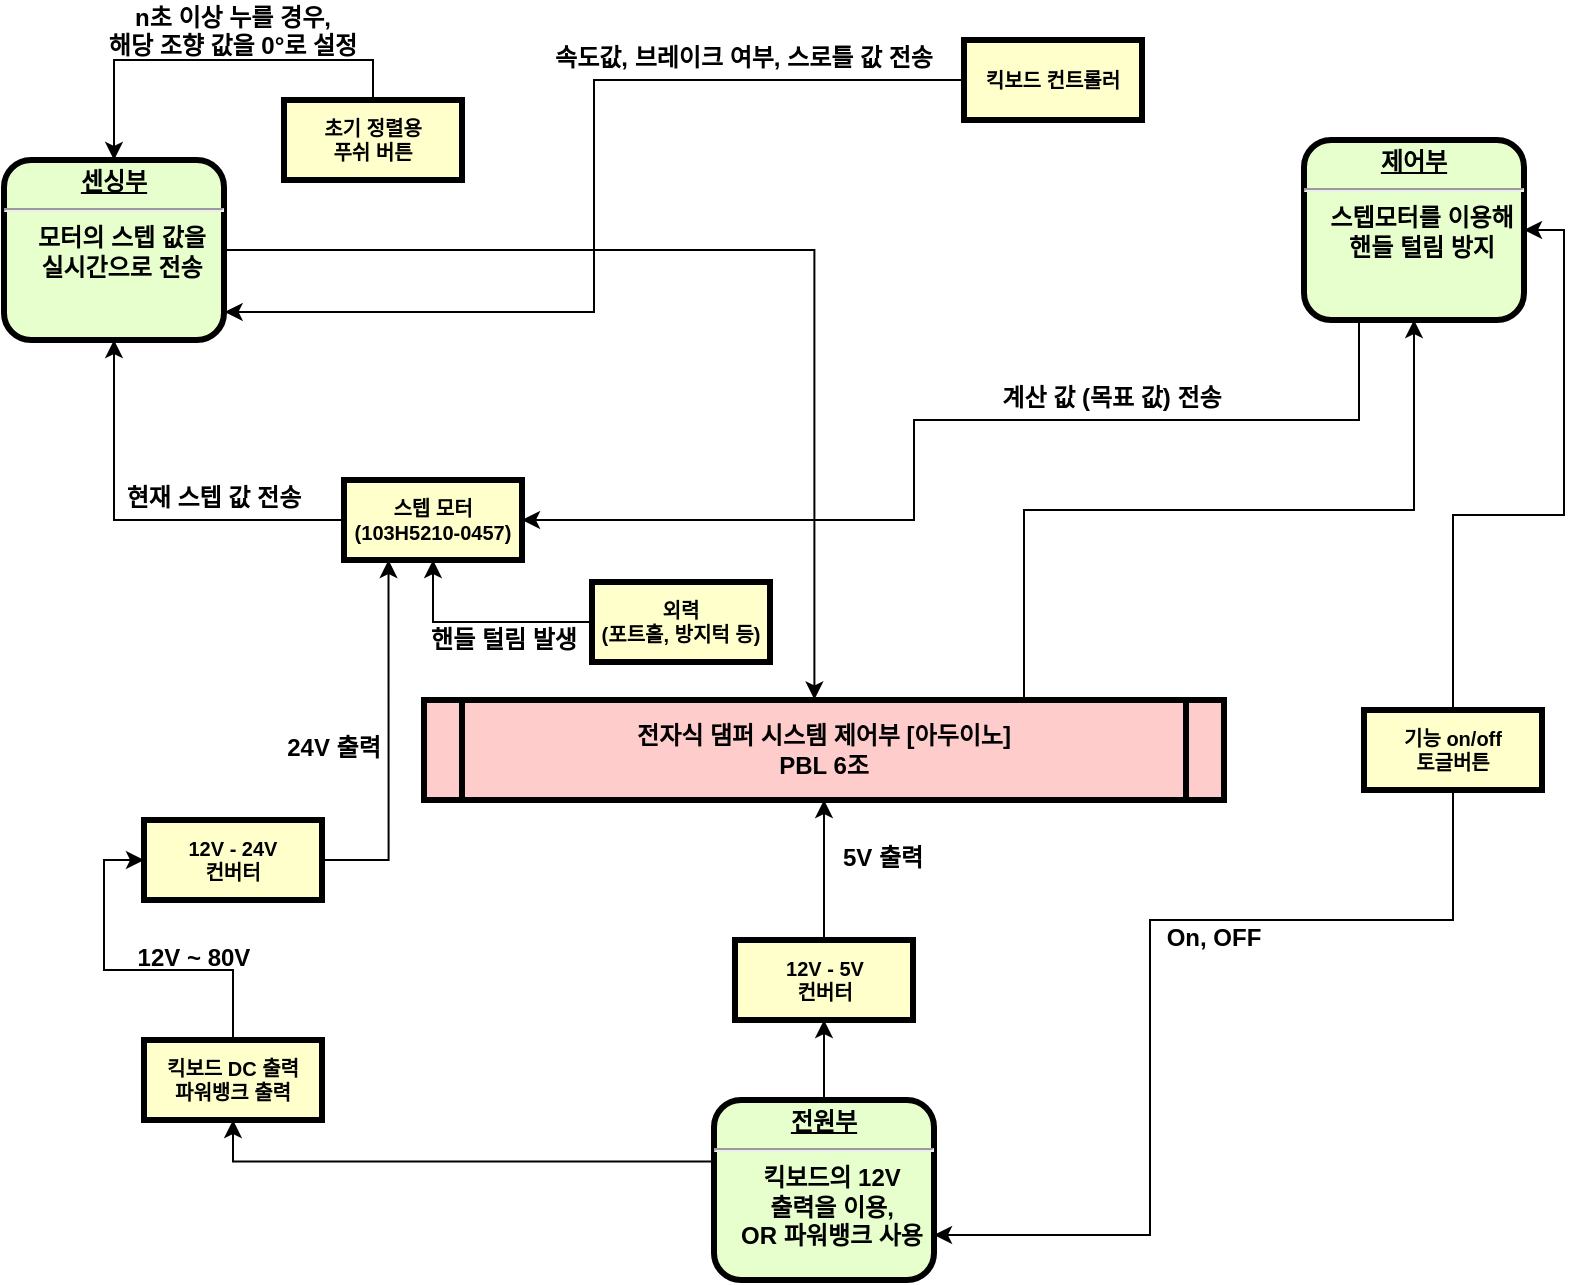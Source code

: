<mxfile version="15.5.2" type="github">
  <diagram name="Page-1" id="c7558073-3199-34d8-9f00-42111426c3f3">
    <mxGraphModel dx="2000" dy="802" grid="1" gridSize="10" guides="1" tooltips="1" connect="1" arrows="1" fold="1" page="1" pageScale="1" pageWidth="826" pageHeight="1169" background="none" math="0" shadow="0">
      <root>
        <mxCell id="0" />
        <mxCell id="1" parent="0" />
        <mxCell id="0BRsgU6Nk2iyZQjAAnr7-128" style="edgeStyle=orthogonalEdgeStyle;rounded=0;orthogonalLoop=1;jettySize=auto;html=1;exitX=0.75;exitY=0;exitDx=0;exitDy=0;entryX=0.5;entryY=1;entryDx=0;entryDy=0;fontSize=9;" parent="1" source="5" target="8" edge="1">
          <mxGeometry relative="1" as="geometry" />
        </mxCell>
        <mxCell id="5" value="전자식 댐퍼 시스템 제어부 [아두이노]&#xa;PBL 6조" style="shape=process;whiteSpace=wrap;align=center;verticalAlign=middle;size=0.048;fontStyle=1;strokeWidth=3;fillColor=#FFCCCC" parent="1" vertex="1">
          <mxGeometry x="240.0" y="370" width="400" height="50" as="geometry" />
        </mxCell>
        <mxCell id="0BRsgU6Nk2iyZQjAAnr7-108" style="edgeStyle=orthogonalEdgeStyle;rounded=0;orthogonalLoop=1;jettySize=auto;html=1;entryX=0.488;entryY=-0.005;entryDx=0;entryDy=0;entryPerimeter=0;fontSize=9;" parent="1" source="6" target="5" edge="1">
          <mxGeometry relative="1" as="geometry" />
        </mxCell>
        <mxCell id="6" value="&lt;p style=&quot;margin: 4px 0px 0px ; text-decoration: underline ; text-align: center&quot;&gt;&lt;strong&gt;센싱부&lt;br&gt;&lt;/strong&gt;&lt;/p&gt;&lt;hr&gt;&lt;p style=&quot;margin: 0px 0px 0px 8px&quot;&gt;모터의 스텝 값을&lt;/p&gt;&lt;p style=&quot;margin: 0px 0px 0px 8px&quot;&gt;실시간으로 전송&lt;/p&gt;" style="verticalAlign=middle;align=center;overflow=fill;fontSize=12;fontFamily=Helvetica;html=1;rounded=1;fontStyle=1;strokeWidth=3;fillColor=#E6FFCC" parent="1" vertex="1">
          <mxGeometry x="30" y="100" width="110" height="90" as="geometry" />
        </mxCell>
        <mxCell id="0BRsgU6Nk2iyZQjAAnr7-119" style="edgeStyle=orthogonalEdgeStyle;rounded=0;orthogonalLoop=1;jettySize=auto;html=1;entryX=1;entryY=0.5;entryDx=0;entryDy=0;fontSize=9;exitX=0.25;exitY=1;exitDx=0;exitDy=0;" parent="1" source="8" target="0BRsgU6Nk2iyZQjAAnr7-97" edge="1">
          <mxGeometry relative="1" as="geometry">
            <mxPoint x="630" y="180" as="sourcePoint" />
            <Array as="points">
              <mxPoint x="707" y="230" />
              <mxPoint x="485" y="230" />
              <mxPoint x="485" y="280" />
            </Array>
          </mxGeometry>
        </mxCell>
        <mxCell id="8" value="&lt;p style=&quot;margin: 0px ; margin-top: 4px ; text-align: center ; text-decoration: underline&quot;&gt;&lt;strong&gt;제어부&lt;/strong&gt;&lt;/p&gt;&lt;hr&gt;&lt;p style=&quot;margin: 0px ; margin-left: 8px&quot;&gt;스텝모터를 이용해&lt;/p&gt;&lt;p style=&quot;margin: 0px ; margin-left: 8px&quot;&gt;핸들 털림 방지&lt;/p&gt;" style="verticalAlign=middle;align=center;overflow=fill;fontSize=12;fontFamily=Helvetica;html=1;rounded=1;fontStyle=1;strokeWidth=3;fillColor=#E6FFCC" parent="1" vertex="1">
          <mxGeometry x="680" y="90" width="110" height="90" as="geometry" />
        </mxCell>
        <mxCell id="62" value="5V 출력" style="text;spacingTop=-5;align=center;fontStyle=1" parent="1" vertex="1">
          <mxGeometry x="454.5" y="440" width="30" height="20" as="geometry" />
        </mxCell>
        <mxCell id="0BRsgU6Nk2iyZQjAAnr7-117" style="edgeStyle=orthogonalEdgeStyle;rounded=0;orthogonalLoop=1;jettySize=auto;html=1;entryX=0.5;entryY=1;entryDx=0;entryDy=0;fontSize=9;" parent="1" source="0BRsgU6Nk2iyZQjAAnr7-97" target="6" edge="1">
          <mxGeometry relative="1" as="geometry" />
        </mxCell>
        <mxCell id="0BRsgU6Nk2iyZQjAAnr7-97" value="스텝 모터&#xa;(103H5210-0457)" style="whiteSpace=wrap;align=center;verticalAlign=middle;fontStyle=1;strokeWidth=3;fillColor=#FFFFCC;fontSize=10;" parent="1" vertex="1">
          <mxGeometry x="200" y="260" width="89" height="40" as="geometry" />
        </mxCell>
        <mxCell id="0BRsgU6Nk2iyZQjAAnr7-132" style="edgeStyle=orthogonalEdgeStyle;rounded=0;orthogonalLoop=1;jettySize=auto;html=1;entryX=0.25;entryY=1;entryDx=0;entryDy=0;fontSize=9;" parent="1" source="0BRsgU6Nk2iyZQjAAnr7-99" target="0BRsgU6Nk2iyZQjAAnr7-97" edge="1">
          <mxGeometry relative="1" as="geometry" />
        </mxCell>
        <mxCell id="0BRsgU6Nk2iyZQjAAnr7-99" value="12V - 24V&#xa;컨버터" style="whiteSpace=wrap;align=center;verticalAlign=middle;fontStyle=1;strokeWidth=3;fillColor=#FFFFCC;fontSize=10;" parent="1" vertex="1">
          <mxGeometry x="100" y="430" width="89" height="40" as="geometry" />
        </mxCell>
        <mxCell id="0BRsgU6Nk2iyZQjAAnr7-102" style="edgeStyle=orthogonalEdgeStyle;rounded=0;orthogonalLoop=1;jettySize=auto;html=1;entryX=0.5;entryY=1;entryDx=0;entryDy=0;fontSize=9;exitX=0.008;exitY=0.342;exitDx=0;exitDy=0;exitPerimeter=0;" parent="1" source="0BRsgU6Nk2iyZQjAAnr7-100" target="0BRsgU6Nk2iyZQjAAnr7-101" edge="1">
          <mxGeometry relative="1" as="geometry">
            <mxPoint x="320" y="640" as="sourcePoint" />
          </mxGeometry>
        </mxCell>
        <mxCell id="0BRsgU6Nk2iyZQjAAnr7-115" style="edgeStyle=orthogonalEdgeStyle;rounded=0;orthogonalLoop=1;jettySize=auto;html=1;entryX=0.5;entryY=1;entryDx=0;entryDy=0;fontSize=9;" parent="1" source="0BRsgU6Nk2iyZQjAAnr7-100" target="0BRsgU6Nk2iyZQjAAnr7-114" edge="1">
          <mxGeometry relative="1" as="geometry" />
        </mxCell>
        <mxCell id="0BRsgU6Nk2iyZQjAAnr7-100" value="&lt;p style=&quot;margin: 4px 0px 0px ; text-decoration: underline ; text-align: center&quot;&gt;전원부&lt;/p&gt;&lt;hr&gt;&lt;p style=&quot;margin: 0px 0px 0px 8px&quot;&gt;킥보드의 12V&lt;/p&gt;&lt;p style=&quot;margin: 0px 0px 0px 8px&quot;&gt;출력을 이용,&lt;/p&gt;&lt;p style=&quot;margin: 0px 0px 0px 8px&quot;&gt;OR 파워뱅크 사용&lt;/p&gt;" style="verticalAlign=middle;align=center;overflow=fill;fontSize=12;fontFamily=Helvetica;html=1;rounded=1;fontStyle=1;strokeWidth=3;fillColor=#E6FFCC" parent="1" vertex="1">
          <mxGeometry x="385" y="570" width="110" height="90" as="geometry" />
        </mxCell>
        <mxCell id="0BRsgU6Nk2iyZQjAAnr7-103" style="edgeStyle=orthogonalEdgeStyle;rounded=0;orthogonalLoop=1;jettySize=auto;html=1;exitX=0.5;exitY=0;exitDx=0;exitDy=0;entryX=0;entryY=0.5;entryDx=0;entryDy=0;fontSize=9;" parent="1" source="0BRsgU6Nk2iyZQjAAnr7-101" target="0BRsgU6Nk2iyZQjAAnr7-99" edge="1">
          <mxGeometry relative="1" as="geometry" />
        </mxCell>
        <mxCell id="0BRsgU6Nk2iyZQjAAnr7-101" value="킥보드 DC 출력&#xa;파워뱅크 출력" style="whiteSpace=wrap;align=center;verticalAlign=middle;fontStyle=1;strokeWidth=3;fillColor=#FFFFCC;fontSize=10;" parent="1" vertex="1">
          <mxGeometry x="100" y="540" width="89" height="40" as="geometry" />
        </mxCell>
        <mxCell id="0BRsgU6Nk2iyZQjAAnr7-107" style="edgeStyle=orthogonalEdgeStyle;rounded=0;orthogonalLoop=1;jettySize=auto;html=1;entryX=0.5;entryY=0;entryDx=0;entryDy=0;fontSize=9;exitX=0.5;exitY=0;exitDx=0;exitDy=0;" parent="1" source="0BRsgU6Nk2iyZQjAAnr7-106" target="6" edge="1">
          <mxGeometry relative="1" as="geometry" />
        </mxCell>
        <mxCell id="0BRsgU6Nk2iyZQjAAnr7-106" value="초기 정렬용&#xa;푸쉬 버튼" style="whiteSpace=wrap;align=center;verticalAlign=middle;fontStyle=1;strokeWidth=3;fillColor=#FFFFCC;fontSize=10;" parent="1" vertex="1">
          <mxGeometry x="170" y="70" width="89" height="40" as="geometry" />
        </mxCell>
        <mxCell id="0BRsgU6Nk2iyZQjAAnr7-111" style="edgeStyle=orthogonalEdgeStyle;rounded=0;orthogonalLoop=1;jettySize=auto;html=1;entryX=0.5;entryY=1;entryDx=0;entryDy=0;fontSize=9;" parent="1" source="0BRsgU6Nk2iyZQjAAnr7-110" target="0BRsgU6Nk2iyZQjAAnr7-97" edge="1">
          <mxGeometry relative="1" as="geometry" />
        </mxCell>
        <mxCell id="0BRsgU6Nk2iyZQjAAnr7-110" value="외력&#xa;(포트홀, 방지턱 등)" style="whiteSpace=wrap;align=center;verticalAlign=middle;fontStyle=1;strokeWidth=3;fillColor=#FFFFCC;fontSize=10;" parent="1" vertex="1">
          <mxGeometry x="324" y="311" width="89" height="40" as="geometry" />
        </mxCell>
        <mxCell id="0BRsgU6Nk2iyZQjAAnr7-116" style="edgeStyle=orthogonalEdgeStyle;rounded=0;orthogonalLoop=1;jettySize=auto;html=1;fontSize=9;" parent="1" source="0BRsgU6Nk2iyZQjAAnr7-114" target="5" edge="1">
          <mxGeometry relative="1" as="geometry" />
        </mxCell>
        <mxCell id="0BRsgU6Nk2iyZQjAAnr7-114" value="12V - 5V&#xa;컨버터" style="whiteSpace=wrap;align=center;verticalAlign=middle;fontStyle=1;strokeWidth=3;fillColor=#FFFFCC;fontSize=10;" parent="1" vertex="1">
          <mxGeometry x="395.5" y="490" width="89" height="40" as="geometry" />
        </mxCell>
        <mxCell id="0BRsgU6Nk2iyZQjAAnr7-121" style="edgeStyle=orthogonalEdgeStyle;rounded=0;orthogonalLoop=1;jettySize=auto;html=1;entryX=1.003;entryY=0.844;entryDx=0;entryDy=0;entryPerimeter=0;fontSize=9;" parent="1" source="0BRsgU6Nk2iyZQjAAnr7-120" target="6" edge="1">
          <mxGeometry relative="1" as="geometry" />
        </mxCell>
        <mxCell id="0BRsgU6Nk2iyZQjAAnr7-120" value="킥보드 컨트롤러" style="whiteSpace=wrap;align=center;verticalAlign=middle;fontStyle=1;strokeWidth=3;fillColor=#FFFFCC;fontSize=10;" parent="1" vertex="1">
          <mxGeometry x="510" y="40" width="89" height="40" as="geometry" />
        </mxCell>
        <mxCell id="0BRsgU6Nk2iyZQjAAnr7-122" value="속도값, 브레이크 여부, 스로틀 값 전송" style="text;spacingTop=-5;align=center;fontStyle=1" parent="1" vertex="1">
          <mxGeometry x="385.0" y="40" width="30" height="20" as="geometry" />
        </mxCell>
        <mxCell id="0BRsgU6Nk2iyZQjAAnr7-127" style="edgeStyle=orthogonalEdgeStyle;rounded=0;orthogonalLoop=1;jettySize=auto;html=1;entryX=1;entryY=0.5;entryDx=0;entryDy=0;fontSize=9;" parent="1" source="0BRsgU6Nk2iyZQjAAnr7-125" target="8" edge="1">
          <mxGeometry relative="1" as="geometry" />
        </mxCell>
        <mxCell id="0BRsgU6Nk2iyZQjAAnr7-140" style="edgeStyle=orthogonalEdgeStyle;rounded=0;orthogonalLoop=1;jettySize=auto;html=1;entryX=1;entryY=0.75;entryDx=0;entryDy=0;fontSize=9;" parent="1" source="0BRsgU6Nk2iyZQjAAnr7-125" target="0BRsgU6Nk2iyZQjAAnr7-100" edge="1">
          <mxGeometry relative="1" as="geometry">
            <Array as="points">
              <mxPoint x="755" y="480" />
              <mxPoint x="603" y="480" />
              <mxPoint x="603" y="637" />
            </Array>
          </mxGeometry>
        </mxCell>
        <mxCell id="0BRsgU6Nk2iyZQjAAnr7-125" value="기능 on/off&#xa;토글버튼" style="whiteSpace=wrap;align=center;verticalAlign=middle;fontStyle=1;strokeWidth=3;fillColor=#FFFFCC;fontSize=10;" parent="1" vertex="1">
          <mxGeometry x="710" y="375" width="89" height="40" as="geometry" />
        </mxCell>
        <mxCell id="0BRsgU6Nk2iyZQjAAnr7-133" value="24V 출력" style="text;spacingTop=-5;align=center;fontStyle=1" parent="1" vertex="1">
          <mxGeometry x="180.0" y="385" width="30" height="20" as="geometry" />
        </mxCell>
        <mxCell id="0BRsgU6Nk2iyZQjAAnr7-134" value="n초 이상 누를 경우,&#xa;해당 조향 값을 0°로 설정" style="text;spacingTop=-5;align=center;fontStyle=1" parent="1" vertex="1">
          <mxGeometry x="129.5" y="20" width="30" height="20" as="geometry" />
        </mxCell>
        <mxCell id="0BRsgU6Nk2iyZQjAAnr7-136" value="현재 스텝 값 전송" style="text;spacingTop=-5;align=center;fontStyle=1" parent="1" vertex="1">
          <mxGeometry x="120.0" y="260" width="30" height="20" as="geometry" />
        </mxCell>
        <mxCell id="0BRsgU6Nk2iyZQjAAnr7-137" value="계산 값 (목표 값) 전송" style="text;spacingTop=-5;align=center;fontStyle=1" parent="1" vertex="1">
          <mxGeometry x="569.0" y="210" width="30" height="20" as="geometry" />
        </mxCell>
        <mxCell id="0BRsgU6Nk2iyZQjAAnr7-138" value="핸들 털림 발생" style="text;spacingTop=-5;align=center;fontStyle=1" parent="1" vertex="1">
          <mxGeometry x="265.0" y="331" width="30" height="20" as="geometry" />
        </mxCell>
        <mxCell id="0BRsgU6Nk2iyZQjAAnr7-139" value="12V ~ 80V" style="text;spacingTop=-5;align=center;fontStyle=1" parent="1" vertex="1">
          <mxGeometry x="110.0" y="490" width="30" height="20" as="geometry" />
        </mxCell>
        <mxCell id="0BRsgU6Nk2iyZQjAAnr7-141" value="On, OFF" style="text;spacingTop=-5;align=center;fontStyle=1" parent="1" vertex="1">
          <mxGeometry x="620.0" y="480" width="30" height="20" as="geometry" />
        </mxCell>
      </root>
    </mxGraphModel>
  </diagram>
</mxfile>
